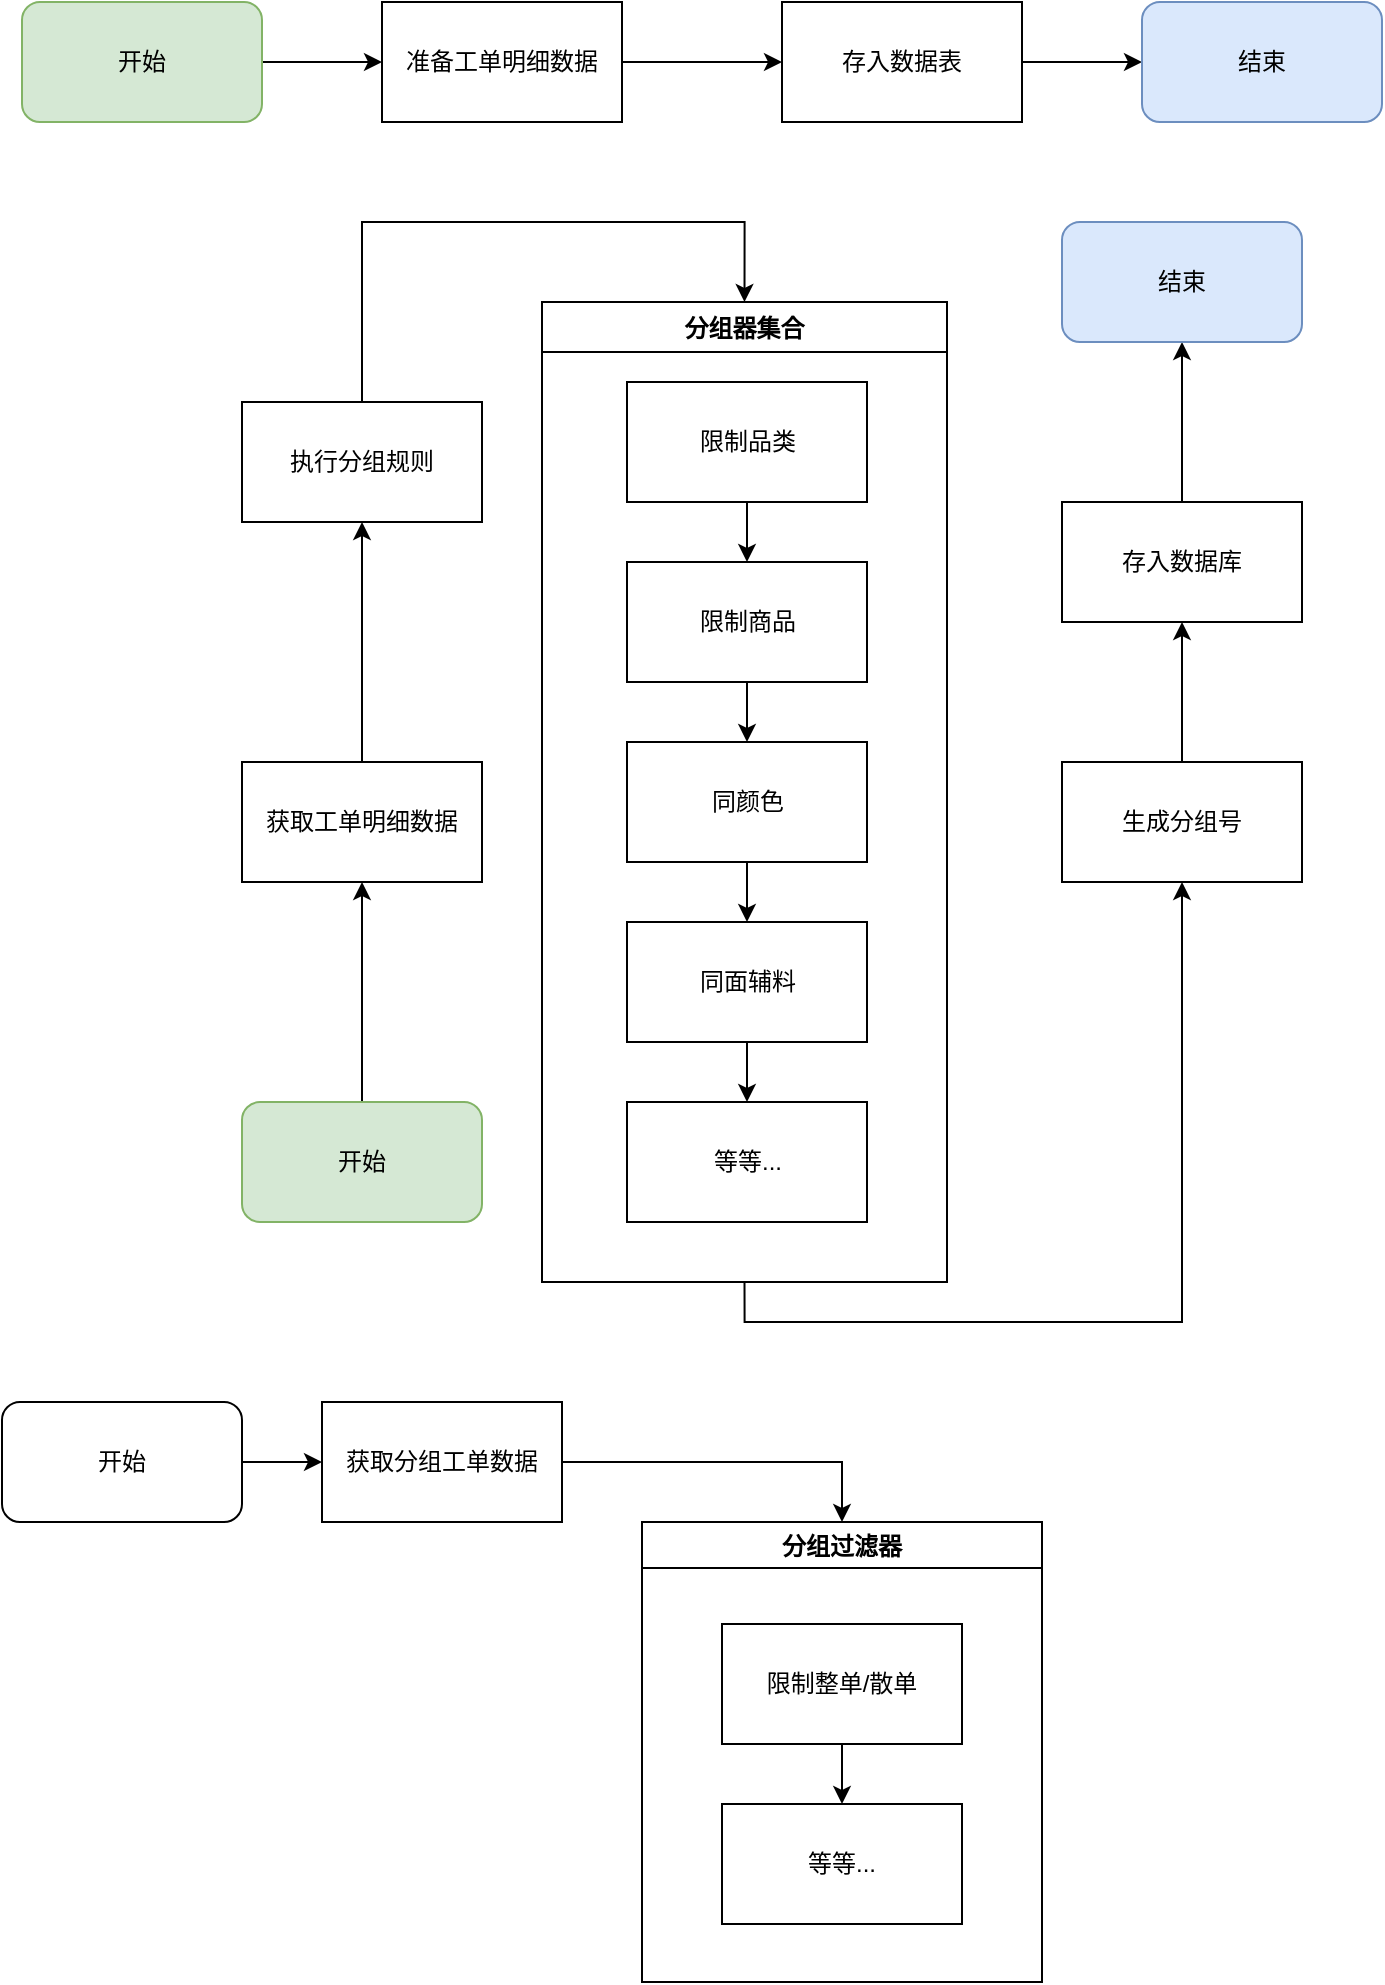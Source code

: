 <mxfile version="15.0.3" type="github">
  <diagram id="PkxNSf3w1aPMf5KJn0CN" name="Page-1">
    <mxGraphModel dx="1230" dy="731" grid="1" gridSize="10" guides="1" tooltips="1" connect="1" arrows="1" fold="1" page="1" pageScale="1" pageWidth="827" pageHeight="1169" math="0" shadow="0">
      <root>
        <mxCell id="0" />
        <mxCell id="1" parent="0" />
        <mxCell id="IBnDp6L8m_IgXKUZqDsy-4" value="" style="edgeStyle=orthogonalEdgeStyle;rounded=0;orthogonalLoop=1;jettySize=auto;html=1;" edge="1" parent="1" source="IBnDp6L8m_IgXKUZqDsy-1" target="IBnDp6L8m_IgXKUZqDsy-2">
          <mxGeometry relative="1" as="geometry" />
        </mxCell>
        <mxCell id="IBnDp6L8m_IgXKUZqDsy-1" value="准备工单明细数据" style="rounded=0;whiteSpace=wrap;html=1;" vertex="1" parent="1">
          <mxGeometry x="210" y="90" width="120" height="60" as="geometry" />
        </mxCell>
        <mxCell id="IBnDp6L8m_IgXKUZqDsy-12" value="" style="edgeStyle=orthogonalEdgeStyle;rounded=0;orthogonalLoop=1;jettySize=auto;html=1;" edge="1" parent="1" source="IBnDp6L8m_IgXKUZqDsy-2" target="IBnDp6L8m_IgXKUZqDsy-11">
          <mxGeometry relative="1" as="geometry" />
        </mxCell>
        <mxCell id="IBnDp6L8m_IgXKUZqDsy-2" value="存入数据表" style="rounded=0;whiteSpace=wrap;html=1;" vertex="1" parent="1">
          <mxGeometry x="410" y="90" width="120" height="60" as="geometry" />
        </mxCell>
        <mxCell id="IBnDp6L8m_IgXKUZqDsy-8" value="" style="edgeStyle=orthogonalEdgeStyle;rounded=0;orthogonalLoop=1;jettySize=auto;html=1;" edge="1" parent="1" source="IBnDp6L8m_IgXKUZqDsy-7" target="IBnDp6L8m_IgXKUZqDsy-1">
          <mxGeometry relative="1" as="geometry" />
        </mxCell>
        <mxCell id="IBnDp6L8m_IgXKUZqDsy-7" value="开始" style="rounded=1;whiteSpace=wrap;html=1;fillColor=#d5e8d4;strokeColor=#82b366;" vertex="1" parent="1">
          <mxGeometry x="30" y="90" width="120" height="60" as="geometry" />
        </mxCell>
        <mxCell id="IBnDp6L8m_IgXKUZqDsy-11" value="结束" style="rounded=1;whiteSpace=wrap;html=1;fillColor=#dae8fc;strokeColor=#6c8ebf;" vertex="1" parent="1">
          <mxGeometry x="590" y="90" width="120" height="60" as="geometry" />
        </mxCell>
        <mxCell id="IBnDp6L8m_IgXKUZqDsy-36" value="" style="edgeStyle=orthogonalEdgeStyle;rounded=0;orthogonalLoop=1;jettySize=auto;html=1;" edge="1" parent="1" source="IBnDp6L8m_IgXKUZqDsy-13" target="IBnDp6L8m_IgXKUZqDsy-35">
          <mxGeometry relative="1" as="geometry" />
        </mxCell>
        <mxCell id="IBnDp6L8m_IgXKUZqDsy-13" value="开始" style="rounded=1;whiteSpace=wrap;html=1;fillColor=#d5e8d4;strokeColor=#82b366;" vertex="1" parent="1">
          <mxGeometry x="140" y="640" width="120" height="60" as="geometry" />
        </mxCell>
        <mxCell id="IBnDp6L8m_IgXKUZqDsy-18" style="edgeStyle=orthogonalEdgeStyle;rounded=0;orthogonalLoop=1;jettySize=auto;html=1;exitX=0.5;exitY=0;exitDx=0;exitDy=0;entryX=0.5;entryY=0;entryDx=0;entryDy=0;" edge="1" parent="1" source="IBnDp6L8m_IgXKUZqDsy-14" target="IBnDp6L8m_IgXKUZqDsy-34">
          <mxGeometry relative="1" as="geometry">
            <mxPoint x="420" y="200" as="targetPoint" />
            <Array as="points">
              <mxPoint x="200" y="200" />
              <mxPoint x="391" y="200" />
            </Array>
          </mxGeometry>
        </mxCell>
        <mxCell id="IBnDp6L8m_IgXKUZqDsy-14" value="执行分组规则" style="rounded=0;whiteSpace=wrap;html=1;" vertex="1" parent="1">
          <mxGeometry x="140" y="290" width="120" height="60" as="geometry" />
        </mxCell>
        <mxCell id="IBnDp6L8m_IgXKUZqDsy-28" value="" style="edgeStyle=orthogonalEdgeStyle;rounded=0;orthogonalLoop=1;jettySize=auto;html=1;exitX=0.5;exitY=1;exitDx=0;exitDy=0;entryX=0.5;entryY=1;entryDx=0;entryDy=0;" edge="1" parent="1" source="IBnDp6L8m_IgXKUZqDsy-34" target="IBnDp6L8m_IgXKUZqDsy-27">
          <mxGeometry relative="1" as="geometry" />
        </mxCell>
        <mxCell id="IBnDp6L8m_IgXKUZqDsy-30" value="" style="edgeStyle=orthogonalEdgeStyle;rounded=0;orthogonalLoop=1;jettySize=auto;html=1;" edge="1" parent="1" source="IBnDp6L8m_IgXKUZqDsy-27" target="IBnDp6L8m_IgXKUZqDsy-29">
          <mxGeometry relative="1" as="geometry" />
        </mxCell>
        <mxCell id="IBnDp6L8m_IgXKUZqDsy-27" value="生成分组号" style="whiteSpace=wrap;html=1;rounded=0;" vertex="1" parent="1">
          <mxGeometry x="550" y="470" width="120" height="60" as="geometry" />
        </mxCell>
        <mxCell id="IBnDp6L8m_IgXKUZqDsy-32" value="" style="edgeStyle=orthogonalEdgeStyle;rounded=0;orthogonalLoop=1;jettySize=auto;html=1;" edge="1" parent="1" source="IBnDp6L8m_IgXKUZqDsy-29" target="IBnDp6L8m_IgXKUZqDsy-31">
          <mxGeometry relative="1" as="geometry" />
        </mxCell>
        <mxCell id="IBnDp6L8m_IgXKUZqDsy-29" value="存入数据库" style="whiteSpace=wrap;html=1;rounded=0;" vertex="1" parent="1">
          <mxGeometry x="550" y="340" width="120" height="60" as="geometry" />
        </mxCell>
        <mxCell id="IBnDp6L8m_IgXKUZqDsy-31" value="结束" style="rounded=1;whiteSpace=wrap;html=1;fillColor=#dae8fc;strokeColor=#6c8ebf;" vertex="1" parent="1">
          <mxGeometry x="550" y="200" width="120" height="60" as="geometry" />
        </mxCell>
        <mxCell id="IBnDp6L8m_IgXKUZqDsy-34" value="分组器集合" style="swimlane;verticalAlign=middle;fillColor=none;startSize=25;" vertex="1" parent="1">
          <mxGeometry x="290" y="240" width="202.5" height="490" as="geometry">
            <mxRectangle x="290" y="240" width="90" height="23" as="alternateBounds" />
          </mxGeometry>
        </mxCell>
        <mxCell id="IBnDp6L8m_IgXKUZqDsy-17" value="限制品类" style="rounded=0;whiteSpace=wrap;html=1;" vertex="1" parent="IBnDp6L8m_IgXKUZqDsy-34">
          <mxGeometry x="42.5" y="40" width="120" height="60" as="geometry" />
        </mxCell>
        <mxCell id="IBnDp6L8m_IgXKUZqDsy-19" value="限制商品" style="whiteSpace=wrap;html=1;rounded=0;" vertex="1" parent="IBnDp6L8m_IgXKUZqDsy-34">
          <mxGeometry x="42.5" y="130" width="120" height="60" as="geometry" />
        </mxCell>
        <mxCell id="IBnDp6L8m_IgXKUZqDsy-20" value="" style="edgeStyle=orthogonalEdgeStyle;rounded=0;orthogonalLoop=1;jettySize=auto;html=1;" edge="1" parent="IBnDp6L8m_IgXKUZqDsy-34" source="IBnDp6L8m_IgXKUZqDsy-17" target="IBnDp6L8m_IgXKUZqDsy-19">
          <mxGeometry relative="1" as="geometry" />
        </mxCell>
        <mxCell id="IBnDp6L8m_IgXKUZqDsy-21" value="同颜色" style="whiteSpace=wrap;html=1;rounded=0;" vertex="1" parent="IBnDp6L8m_IgXKUZqDsy-34">
          <mxGeometry x="42.5" y="220" width="120" height="60" as="geometry" />
        </mxCell>
        <mxCell id="IBnDp6L8m_IgXKUZqDsy-22" value="" style="edgeStyle=orthogonalEdgeStyle;rounded=0;orthogonalLoop=1;jettySize=auto;html=1;" edge="1" parent="IBnDp6L8m_IgXKUZqDsy-34" source="IBnDp6L8m_IgXKUZqDsy-19" target="IBnDp6L8m_IgXKUZqDsy-21">
          <mxGeometry relative="1" as="geometry" />
        </mxCell>
        <mxCell id="IBnDp6L8m_IgXKUZqDsy-23" value="同面辅料" style="whiteSpace=wrap;html=1;rounded=0;" vertex="1" parent="IBnDp6L8m_IgXKUZqDsy-34">
          <mxGeometry x="42.5" y="310" width="120" height="60" as="geometry" />
        </mxCell>
        <mxCell id="IBnDp6L8m_IgXKUZqDsy-24" value="" style="edgeStyle=orthogonalEdgeStyle;rounded=0;orthogonalLoop=1;jettySize=auto;html=1;" edge="1" parent="IBnDp6L8m_IgXKUZqDsy-34" source="IBnDp6L8m_IgXKUZqDsy-21" target="IBnDp6L8m_IgXKUZqDsy-23">
          <mxGeometry relative="1" as="geometry" />
        </mxCell>
        <mxCell id="IBnDp6L8m_IgXKUZqDsy-25" value="等等..." style="whiteSpace=wrap;html=1;rounded=0;" vertex="1" parent="IBnDp6L8m_IgXKUZqDsy-34">
          <mxGeometry x="42.5" y="400" width="120" height="60" as="geometry" />
        </mxCell>
        <mxCell id="IBnDp6L8m_IgXKUZqDsy-26" value="" style="edgeStyle=orthogonalEdgeStyle;rounded=0;orthogonalLoop=1;jettySize=auto;html=1;" edge="1" parent="IBnDp6L8m_IgXKUZqDsy-34" source="IBnDp6L8m_IgXKUZqDsy-23" target="IBnDp6L8m_IgXKUZqDsy-25">
          <mxGeometry relative="1" as="geometry" />
        </mxCell>
        <mxCell id="IBnDp6L8m_IgXKUZqDsy-37" style="edgeStyle=orthogonalEdgeStyle;rounded=0;orthogonalLoop=1;jettySize=auto;html=1;" edge="1" parent="1" source="IBnDp6L8m_IgXKUZqDsy-35" target="IBnDp6L8m_IgXKUZqDsy-14">
          <mxGeometry relative="1" as="geometry" />
        </mxCell>
        <mxCell id="IBnDp6L8m_IgXKUZqDsy-35" value="获取工单明细数据" style="rounded=0;whiteSpace=wrap;html=1;fillColor=none;verticalAlign=middle;" vertex="1" parent="1">
          <mxGeometry x="140" y="470" width="120" height="60" as="geometry" />
        </mxCell>
        <mxCell id="IBnDp6L8m_IgXKUZqDsy-53" value="" style="edgeStyle=orthogonalEdgeStyle;rounded=0;orthogonalLoop=1;jettySize=auto;html=1;" edge="1" parent="1" source="IBnDp6L8m_IgXKUZqDsy-45" target="IBnDp6L8m_IgXKUZqDsy-52">
          <mxGeometry relative="1" as="geometry" />
        </mxCell>
        <mxCell id="IBnDp6L8m_IgXKUZqDsy-45" value="开始" style="rounded=1;whiteSpace=wrap;html=1;fillColor=none;verticalAlign=middle;" vertex="1" parent="1">
          <mxGeometry x="20" y="790" width="120" height="60" as="geometry" />
        </mxCell>
        <mxCell id="IBnDp6L8m_IgXKUZqDsy-58" style="edgeStyle=orthogonalEdgeStyle;rounded=0;orthogonalLoop=1;jettySize=auto;html=1;entryX=0.5;entryY=0;entryDx=0;entryDy=0;" edge="1" parent="1" source="IBnDp6L8m_IgXKUZqDsy-52" target="IBnDp6L8m_IgXKUZqDsy-54">
          <mxGeometry relative="1" as="geometry" />
        </mxCell>
        <mxCell id="IBnDp6L8m_IgXKUZqDsy-52" value="获取分组工单数据" style="rounded=0;whiteSpace=wrap;html=1;fillColor=none;verticalAlign=middle;" vertex="1" parent="1">
          <mxGeometry x="180" y="790" width="120" height="60" as="geometry" />
        </mxCell>
        <mxCell id="IBnDp6L8m_IgXKUZqDsy-54" value="分组过滤器" style="swimlane;fillColor=none;verticalAlign=middle;" vertex="1" parent="1">
          <mxGeometry x="340" y="850" width="200" height="230" as="geometry" />
        </mxCell>
        <mxCell id="IBnDp6L8m_IgXKUZqDsy-55" value="限制整单/散单" style="whiteSpace=wrap;html=1;fillColor=none;verticalAlign=middle;" vertex="1" parent="IBnDp6L8m_IgXKUZqDsy-54">
          <mxGeometry x="40" y="51" width="120" height="60" as="geometry" />
        </mxCell>
        <mxCell id="IBnDp6L8m_IgXKUZqDsy-56" value="等等..." style="whiteSpace=wrap;html=1;fillColor=none;" vertex="1" parent="IBnDp6L8m_IgXKUZqDsy-54">
          <mxGeometry x="40" y="141" width="120" height="60" as="geometry" />
        </mxCell>
        <mxCell id="IBnDp6L8m_IgXKUZqDsy-57" value="" style="edgeStyle=orthogonalEdgeStyle;rounded=0;orthogonalLoop=1;jettySize=auto;html=1;" edge="1" parent="IBnDp6L8m_IgXKUZqDsy-54" source="IBnDp6L8m_IgXKUZqDsy-55" target="IBnDp6L8m_IgXKUZqDsy-56">
          <mxGeometry relative="1" as="geometry" />
        </mxCell>
      </root>
    </mxGraphModel>
  </diagram>
</mxfile>
